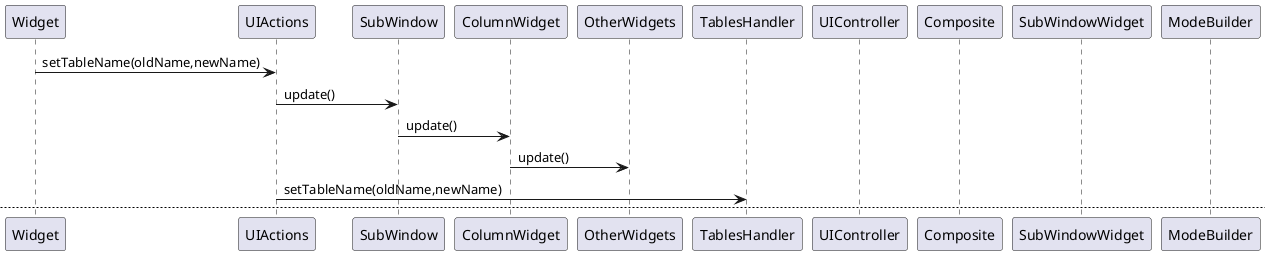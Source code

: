 @startuml
Widget -> UIActions : setTableName(oldName,newName)
UIActions -> SubWindow : update()
SubWindow -> ColumnWidget : update()
ColumnWidget -> OtherWidgets : update()
UIActions -> TablesHandler : setTableName(oldName,newName)

newpage

Widget -> UIActions : deleteTable()
UIActions -> UIActions : getSelectedItem()
return selectedItem
UIActions -> TablesHandler : deleteTable(selectedItem)
UIActions -> UIController : reload()
UIController -> Composite : reload()
Composite -> SubWindowWidget : reload()
SubWindowWidget -> ModeBuilder : rebuild()
@enduml